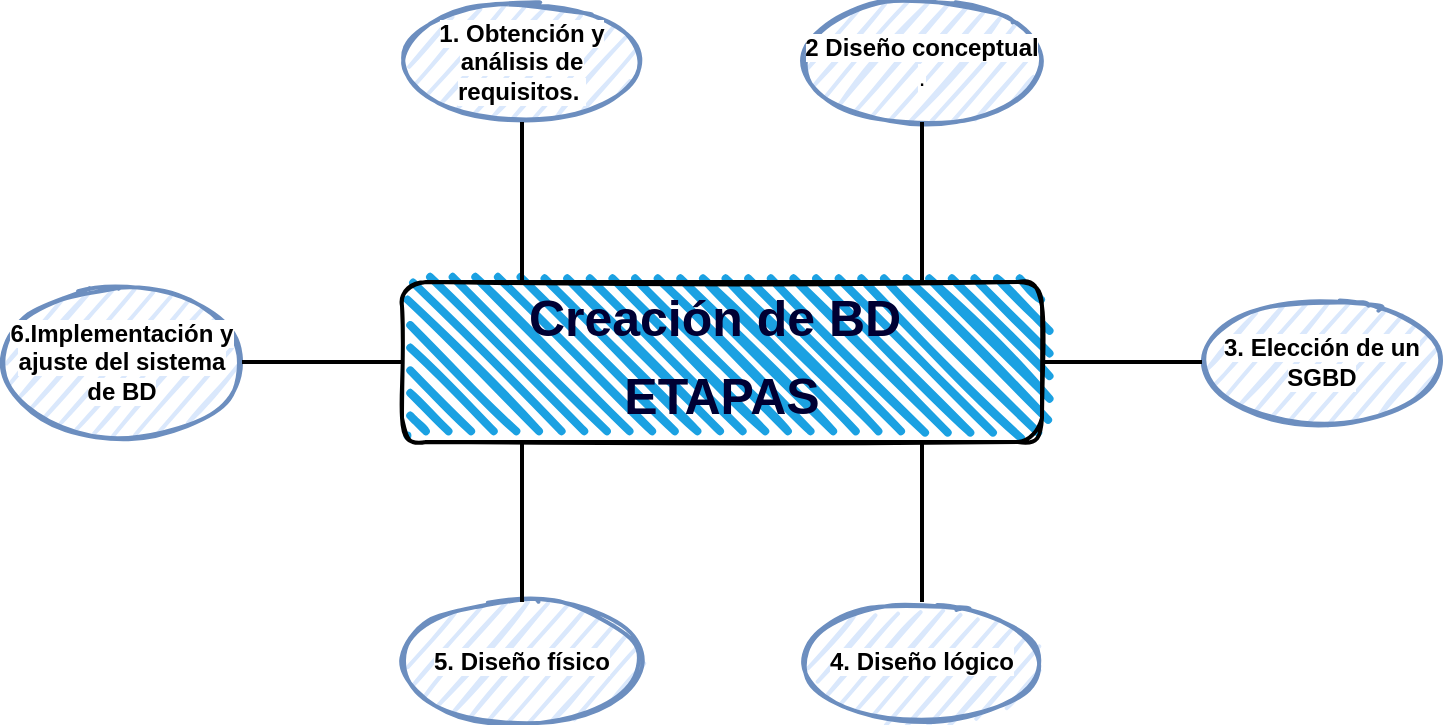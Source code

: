 <mxfile version="14.9.0" type="github"><diagram id="ZDno9oooebxcsPyzdme6" name="Page-1"><mxGraphModel dx="868" dy="482" grid="1" gridSize="10" guides="1" tooltips="1" connect="1" arrows="1" fold="1" page="1" pageScale="1" pageWidth="827" pageHeight="1169" math="0" shadow="0"><root><mxCell id="0"/><mxCell id="1" parent="0"/><mxCell id="1tKlKenIitRp9lcEZGaF-1" value="&lt;font style=&quot;vertical-align: inherit&quot;&gt;&lt;font style=&quot;vertical-align: inherit&quot;&gt;&lt;font style=&quot;vertical-align: inherit&quot;&gt;&lt;font style=&quot;vertical-align: inherit&quot; size=&quot;1&quot; color=&quot;#000033&quot;&gt;&lt;b style=&quot;font-size: 25px ; line-height: 60%&quot;&gt;&lt;font style=&quot;vertical-align: inherit&quot;&gt;&lt;font style=&quot;vertical-align: inherit&quot;&gt;&lt;font style=&quot;vertical-align: inherit&quot;&gt;&lt;font style=&quot;vertical-align: inherit&quot;&gt;&lt;br&gt;Creación de BD&amp;nbsp;  &lt;/font&gt;&lt;/font&gt;&lt;/font&gt;&lt;/font&gt;&lt;br&gt;&lt;font style=&quot;vertical-align: inherit&quot;&gt;&lt;font style=&quot;vertical-align: inherit&quot;&gt;&lt;font style=&quot;vertical-align: inherit&quot;&gt;&lt;font style=&quot;vertical-align: inherit&quot;&gt;&lt;br&gt;ETAPAS&lt;/font&gt;&lt;/font&gt;&lt;/font&gt;&lt;/font&gt;&lt;br&gt;&lt;br&gt;&lt;/b&gt;&lt;/font&gt;&lt;/font&gt;&lt;/font&gt;&lt;/font&gt;" style="rounded=1;whiteSpace=wrap;html=1;strokeWidth=2;fillWeight=4;hachureGap=8;hachureAngle=45;fillColor=#1ba1e2;sketch=1;" vertex="1" parent="1"><mxGeometry x="280" y="280" width="320" height="80" as="geometry"/></mxCell><mxCell id="1tKlKenIitRp9lcEZGaF-2" value="&lt;font style=&quot;vertical-align: inherit ; background-color: rgb(255 , 255 , 255)&quot;&gt;&lt;font style=&quot;vertical-align: inherit&quot;&gt;&lt;b&gt;&lt;font style=&quot;vertical-align: inherit&quot;&gt;&lt;font style=&quot;vertical-align: inherit&quot;&gt;&lt;font style=&quot;vertical-align: inherit&quot;&gt;&lt;font style=&quot;vertical-align: inherit&quot;&gt;2 Diseño conceptual&lt;/font&gt;&lt;/font&gt;&lt;/font&gt;&lt;/font&gt;&lt;/b&gt;&lt;/font&gt;&lt;font style=&quot;vertical-align: inherit&quot;&gt;&lt;font style=&quot;vertical-align: inherit&quot;&gt;&lt;font style=&quot;vertical-align: inherit&quot;&gt;&lt;font style=&quot;vertical-align: inherit&quot;&gt; .&lt;/font&gt;&lt;/font&gt;&lt;/font&gt;&lt;/font&gt;&lt;/font&gt;" style="ellipse;whiteSpace=wrap;html=1;strokeWidth=2;fillWeight=2;hachureGap=8;fillColor=#dae8fc;fillStyle=dots;sketch=1;strokeColor=#6c8ebf;" vertex="1" parent="1"><mxGeometry x="480" y="140" width="120" height="60" as="geometry"/></mxCell><mxCell id="1tKlKenIitRp9lcEZGaF-3" value="&lt;span style=&quot;background-color: rgb(255 , 255 , 255)&quot;&gt;&lt;b&gt;3. Elección&amp;nbsp;de un SGBD&lt;/b&gt;&lt;/span&gt;" style="ellipse;whiteSpace=wrap;html=1;strokeWidth=2;fillWeight=2;hachureGap=8;fillColor=#dae8fc;fillStyle=dots;sketch=1;strokeColor=#6c8ebf;" vertex="1" parent="1"><mxGeometry x="680" y="290" width="120" height="60" as="geometry"/></mxCell><mxCell id="1tKlKenIitRp9lcEZGaF-4" value="&lt;span style=&quot;background-color: rgb(255 , 255 , 255)&quot;&gt;&lt;b&gt;5. Diseño físico&lt;/b&gt;&lt;/span&gt;" style="ellipse;whiteSpace=wrap;html=1;strokeWidth=2;fillWeight=2;hachureGap=8;fillColor=#dae8fc;fillStyle=dots;sketch=1;strokeColor=#6c8ebf;" vertex="1" parent="1"><mxGeometry x="280" y="440" width="120" height="60" as="geometry"/></mxCell><mxCell id="1tKlKenIitRp9lcEZGaF-5" value="&lt;span style=&quot;background-color: rgb(255 , 255 , 255)&quot;&gt;&lt;b&gt;6.Implementaci&lt;/b&gt;&lt;/span&gt;&lt;b style=&quot;background-color: rgb(255 , 255 , 255)&quot;&gt;ón&amp;nbsp;&lt;/b&gt;&lt;span style=&quot;background-color: rgb(255 , 255 , 255)&quot;&gt;&lt;b&gt;y ajuste del sistema de BD&lt;/b&gt;&lt;/span&gt;" style="ellipse;whiteSpace=wrap;html=1;strokeWidth=2;fillWeight=2;hachureGap=8;fillColor=#dae8fc;fillStyle=dots;sketch=1;strokeColor=#6c8ebf;" vertex="1" parent="1"><mxGeometry x="80" y="280" width="120" height="80" as="geometry"/></mxCell><mxCell id="1tKlKenIitRp9lcEZGaF-6" value="&lt;font style=&quot;vertical-align: inherit&quot;&gt;&lt;font style=&quot;vertical-align: inherit ; background-color: rgb(255 , 255 , 255)&quot;&gt;&lt;font style=&quot;vertical-align: inherit&quot;&gt;&lt;font style=&quot;vertical-align: inherit&quot;&gt;&lt;b&gt;1. Obtención&amp;nbsp;y análisis&amp;nbsp;de requisitos.&amp;nbsp;&lt;/b&gt;&lt;/font&gt;&lt;/font&gt;&lt;/font&gt;&lt;/font&gt;" style="ellipse;whiteSpace=wrap;html=1;strokeWidth=2;fillWeight=2;hachureGap=8;fillColor=#dae8fc;fillStyle=dots;sketch=1;strokeColor=#6c8ebf;" vertex="1" parent="1"><mxGeometry x="280" y="140" width="120" height="60" as="geometry"/></mxCell><mxCell id="1tKlKenIitRp9lcEZGaF-7" value="&lt;b style=&quot;background-color: rgb(255 , 255 , 255)&quot;&gt;4. Diseño&amp;nbsp;lógico&lt;/b&gt;" style="ellipse;whiteSpace=wrap;html=1;strokeWidth=2;fillWeight=2;hachureGap=8;fillColor=#dae8fc;fillStyle=dots;sketch=1;strokeColor=#6c8ebf;" vertex="1" parent="1"><mxGeometry x="480" y="440" width="120" height="60" as="geometry"/></mxCell><mxCell id="1tKlKenIitRp9lcEZGaF-14" value="" style="line;strokeWidth=2;direction=south;html=1;" vertex="1" parent="1"><mxGeometry x="335" y="200" width="10" height="80" as="geometry"/></mxCell><mxCell id="1tKlKenIitRp9lcEZGaF-15" value="" style="line;strokeWidth=2;direction=south;html=1;" vertex="1" parent="1"><mxGeometry x="535" y="200" width="10" height="80" as="geometry"/></mxCell><mxCell id="1tKlKenIitRp9lcEZGaF-16" value="" style="line;strokeWidth=2;direction=south;html=1;" vertex="1" parent="1"><mxGeometry x="535" y="360" width="10" height="80" as="geometry"/></mxCell><mxCell id="1tKlKenIitRp9lcEZGaF-17" value="" style="line;strokeWidth=2;direction=south;html=1;" vertex="1" parent="1"><mxGeometry x="335" y="360" width="10" height="80" as="geometry"/></mxCell><mxCell id="1tKlKenIitRp9lcEZGaF-18" value="" style="line;strokeWidth=2;html=1;" vertex="1" parent="1"><mxGeometry x="200" y="315" width="80" height="10" as="geometry"/></mxCell><mxCell id="1tKlKenIitRp9lcEZGaF-19" value="" style="line;strokeWidth=2;html=1;" vertex="1" parent="1"><mxGeometry x="600" y="315" width="80" height="10" as="geometry"/></mxCell></root></mxGraphModel></diagram></mxfile>